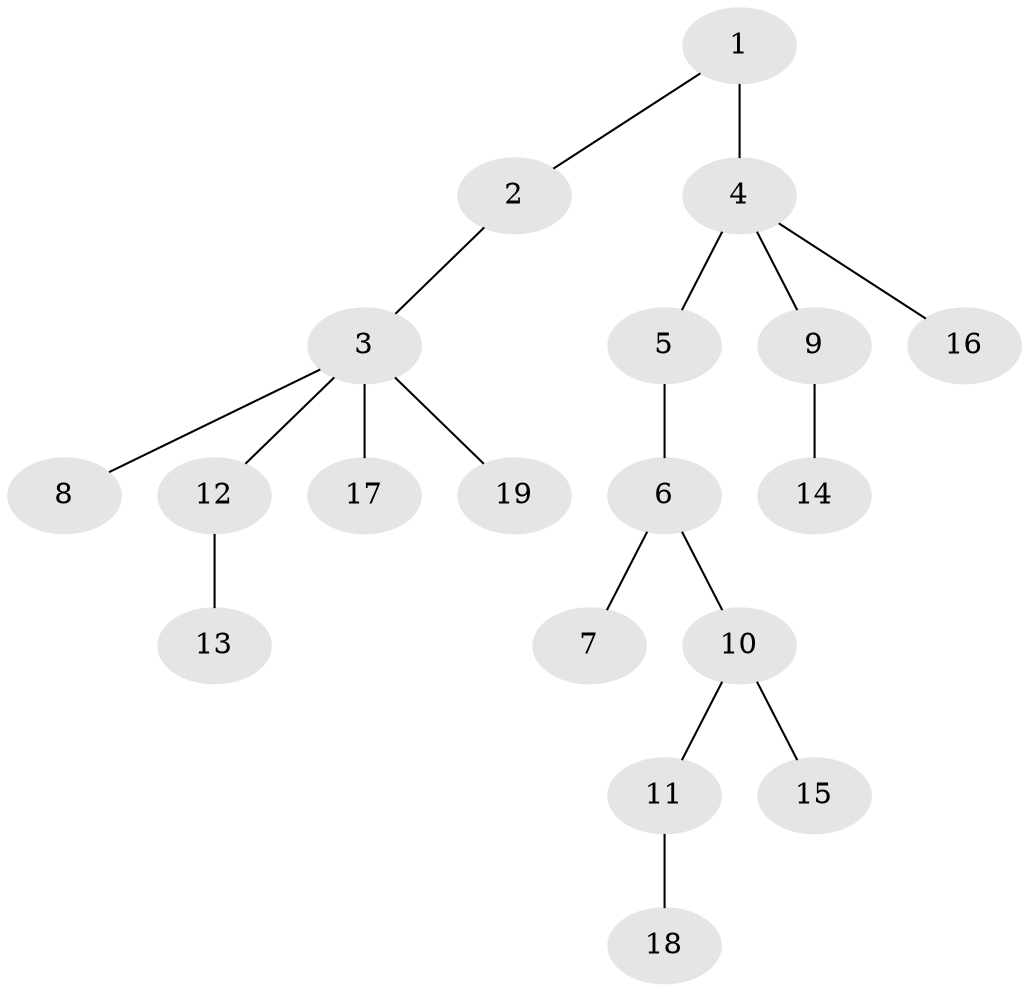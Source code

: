 // original degree distribution, {5: 0.03508771929824561, 3: 0.15789473684210525, 2: 0.24561403508771928, 7: 0.017543859649122806, 1: 0.49122807017543857, 4: 0.05263157894736842}
// Generated by graph-tools (version 1.1) at 2025/51/03/04/25 22:51:28]
// undirected, 19 vertices, 18 edges
graph export_dot {
  node [color=gray90,style=filled];
  1;
  2;
  3;
  4;
  5;
  6;
  7;
  8;
  9;
  10;
  11;
  12;
  13;
  14;
  15;
  16;
  17;
  18;
  19;
  1 -- 2 [weight=1.0];
  1 -- 4 [weight=3.0];
  2 -- 3 [weight=1.0];
  3 -- 8 [weight=1.0];
  3 -- 12 [weight=1.0];
  3 -- 17 [weight=1.0];
  3 -- 19 [weight=1.0];
  4 -- 5 [weight=1.0];
  4 -- 9 [weight=1.0];
  4 -- 16 [weight=1.0];
  5 -- 6 [weight=4.0];
  6 -- 7 [weight=1.0];
  6 -- 10 [weight=1.0];
  9 -- 14 [weight=1.0];
  10 -- 11 [weight=1.0];
  10 -- 15 [weight=1.0];
  11 -- 18 [weight=1.0];
  12 -- 13 [weight=1.0];
}
